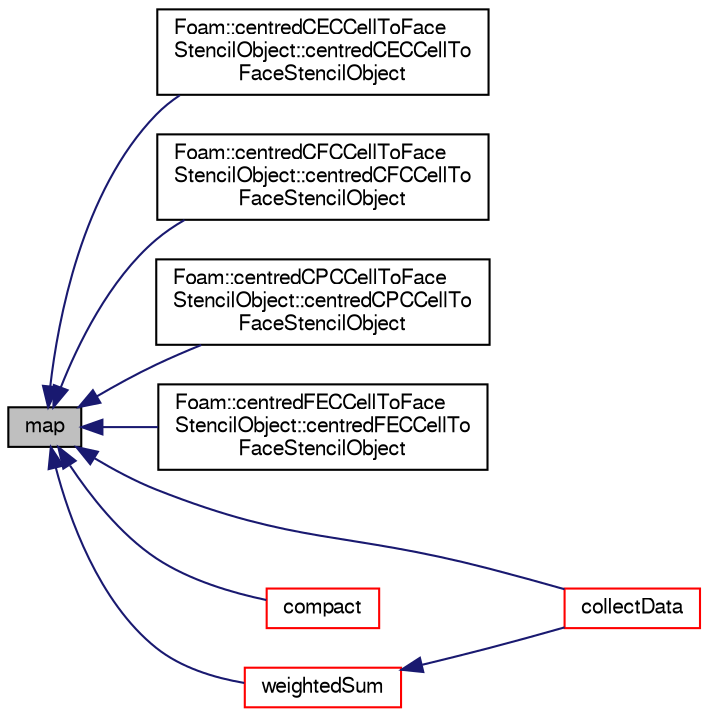 digraph "map"
{
  bgcolor="transparent";
  edge [fontname="FreeSans",fontsize="10",labelfontname="FreeSans",labelfontsize="10"];
  node [fontname="FreeSans",fontsize="10",shape=record];
  rankdir="LR";
  Node4 [label="map",height=0.2,width=0.4,color="black", fillcolor="grey75", style="filled", fontcolor="black"];
  Node4 -> Node5 [dir="back",color="midnightblue",fontsize="10",style="solid",fontname="FreeSans"];
  Node5 [label="Foam::centredCECCellToFace\lStencilObject::centredCECCellTo\lFaceStencilObject",height=0.2,width=0.4,color="black",URL="$a22706.html#aed500b88db9ee98d0e199f75320058e9",tooltip="Construct from uncompacted face stencil. "];
  Node4 -> Node6 [dir="back",color="midnightblue",fontsize="10",style="solid",fontname="FreeSans"];
  Node6 [label="Foam::centredCFCCellToFace\lStencilObject::centredCFCCellTo\lFaceStencilObject",height=0.2,width=0.4,color="black",URL="$a22710.html#a72e1b2c15a4b5e767731254c51d90c9c",tooltip="Construct from uncompacted face stencil. "];
  Node4 -> Node7 [dir="back",color="midnightblue",fontsize="10",style="solid",fontname="FreeSans"];
  Node7 [label="Foam::centredCPCCellToFace\lStencilObject::centredCPCCellTo\lFaceStencilObject",height=0.2,width=0.4,color="black",URL="$a22714.html#ac67f9a7b7e325cfc82f3d6718f1c7763",tooltip="Construct from uncompacted face stencil. "];
  Node4 -> Node8 [dir="back",color="midnightblue",fontsize="10",style="solid",fontname="FreeSans"];
  Node8 [label="Foam::centredFECCellToFace\lStencilObject::centredFECCellTo\lFaceStencilObject",height=0.2,width=0.4,color="black",URL="$a22718.html#ae28c5d9c7890cb731fb8d77e1adac291",tooltip="Construct from uncompacted face stencil. "];
  Node4 -> Node9 [dir="back",color="midnightblue",fontsize="10",style="solid",fontname="FreeSans"];
  Node9 [label="collectData",height=0.2,width=0.4,color="red",URL="$a22674.html#ab00d7f17ec3e649fcb4d3a317102aa24",tooltip="Use map to get the data into stencil order. "];
  Node4 -> Node16 [dir="back",color="midnightblue",fontsize="10",style="solid",fontname="FreeSans"];
  Node16 [label="compact",height=0.2,width=0.4,color="red",URL="$a22674.html#a043cdfc194924194e381a986c229569e",tooltip="After removing elements from the stencil adapt the schedule (map). "];
  Node4 -> Node11 [dir="back",color="midnightblue",fontsize="10",style="solid",fontname="FreeSans"];
  Node11 [label="weightedSum",height=0.2,width=0.4,color="red",URL="$a22674.html#a997060236f826bbe61543e12798b3ec0",tooltip="Sum vol field contributions to create face values. "];
  Node11 -> Node9 [dir="back",color="midnightblue",fontsize="10",style="solid",fontname="FreeSans"];
}
